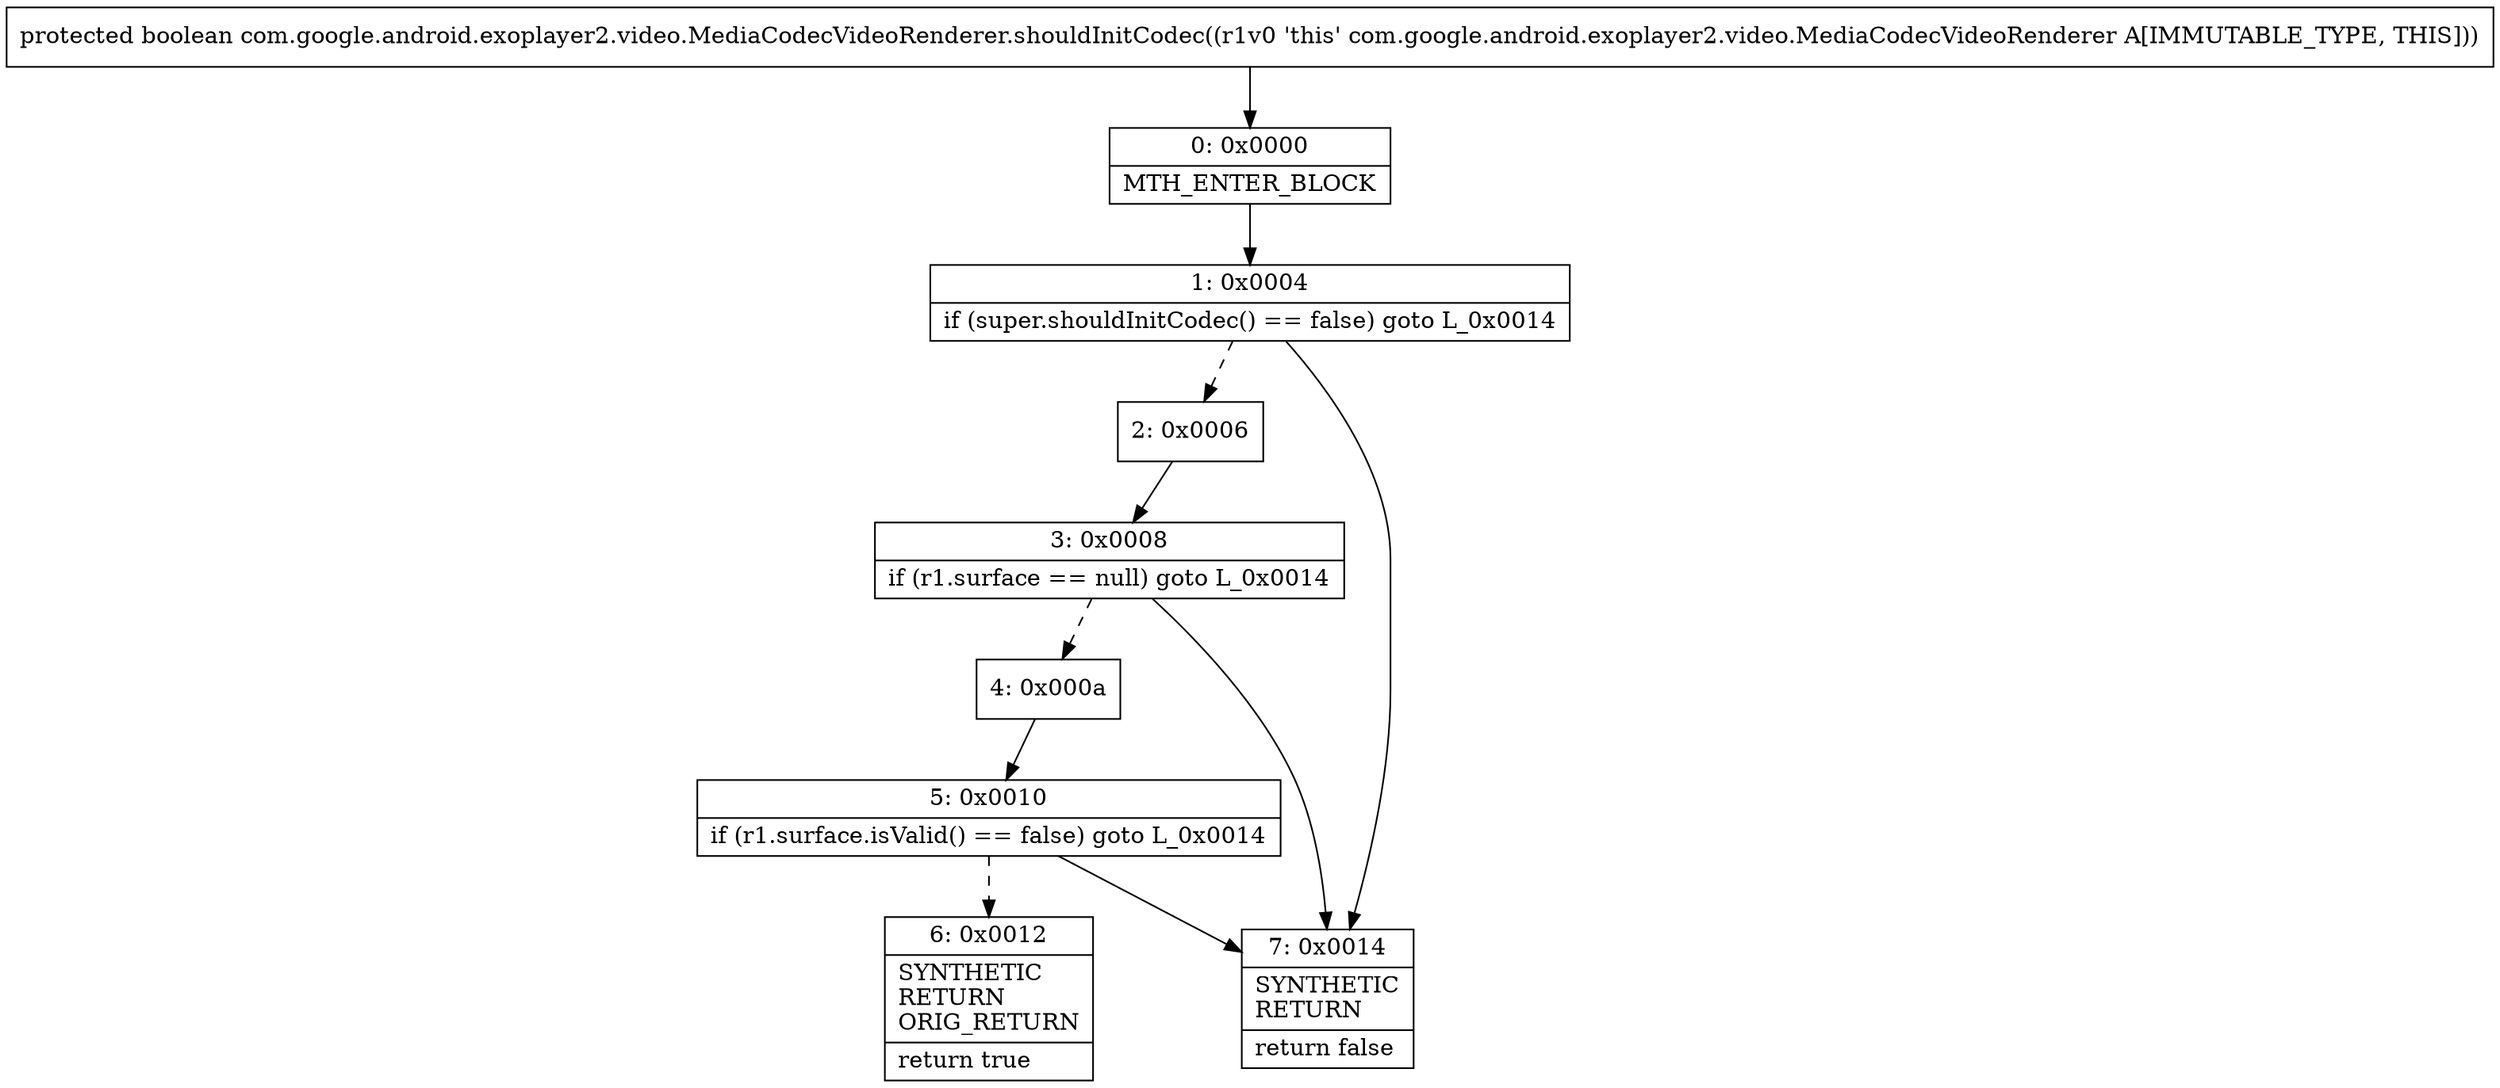 digraph "CFG forcom.google.android.exoplayer2.video.MediaCodecVideoRenderer.shouldInitCodec()Z" {
Node_0 [shape=record,label="{0\:\ 0x0000|MTH_ENTER_BLOCK\l}"];
Node_1 [shape=record,label="{1\:\ 0x0004|if (super.shouldInitCodec() == false) goto L_0x0014\l}"];
Node_2 [shape=record,label="{2\:\ 0x0006}"];
Node_3 [shape=record,label="{3\:\ 0x0008|if (r1.surface == null) goto L_0x0014\l}"];
Node_4 [shape=record,label="{4\:\ 0x000a}"];
Node_5 [shape=record,label="{5\:\ 0x0010|if (r1.surface.isValid() == false) goto L_0x0014\l}"];
Node_6 [shape=record,label="{6\:\ 0x0012|SYNTHETIC\lRETURN\lORIG_RETURN\l|return true\l}"];
Node_7 [shape=record,label="{7\:\ 0x0014|SYNTHETIC\lRETURN\l|return false\l}"];
MethodNode[shape=record,label="{protected boolean com.google.android.exoplayer2.video.MediaCodecVideoRenderer.shouldInitCodec((r1v0 'this' com.google.android.exoplayer2.video.MediaCodecVideoRenderer A[IMMUTABLE_TYPE, THIS])) }"];
MethodNode -> Node_0;
Node_0 -> Node_1;
Node_1 -> Node_2[style=dashed];
Node_1 -> Node_7;
Node_2 -> Node_3;
Node_3 -> Node_4[style=dashed];
Node_3 -> Node_7;
Node_4 -> Node_5;
Node_5 -> Node_6[style=dashed];
Node_5 -> Node_7;
}

